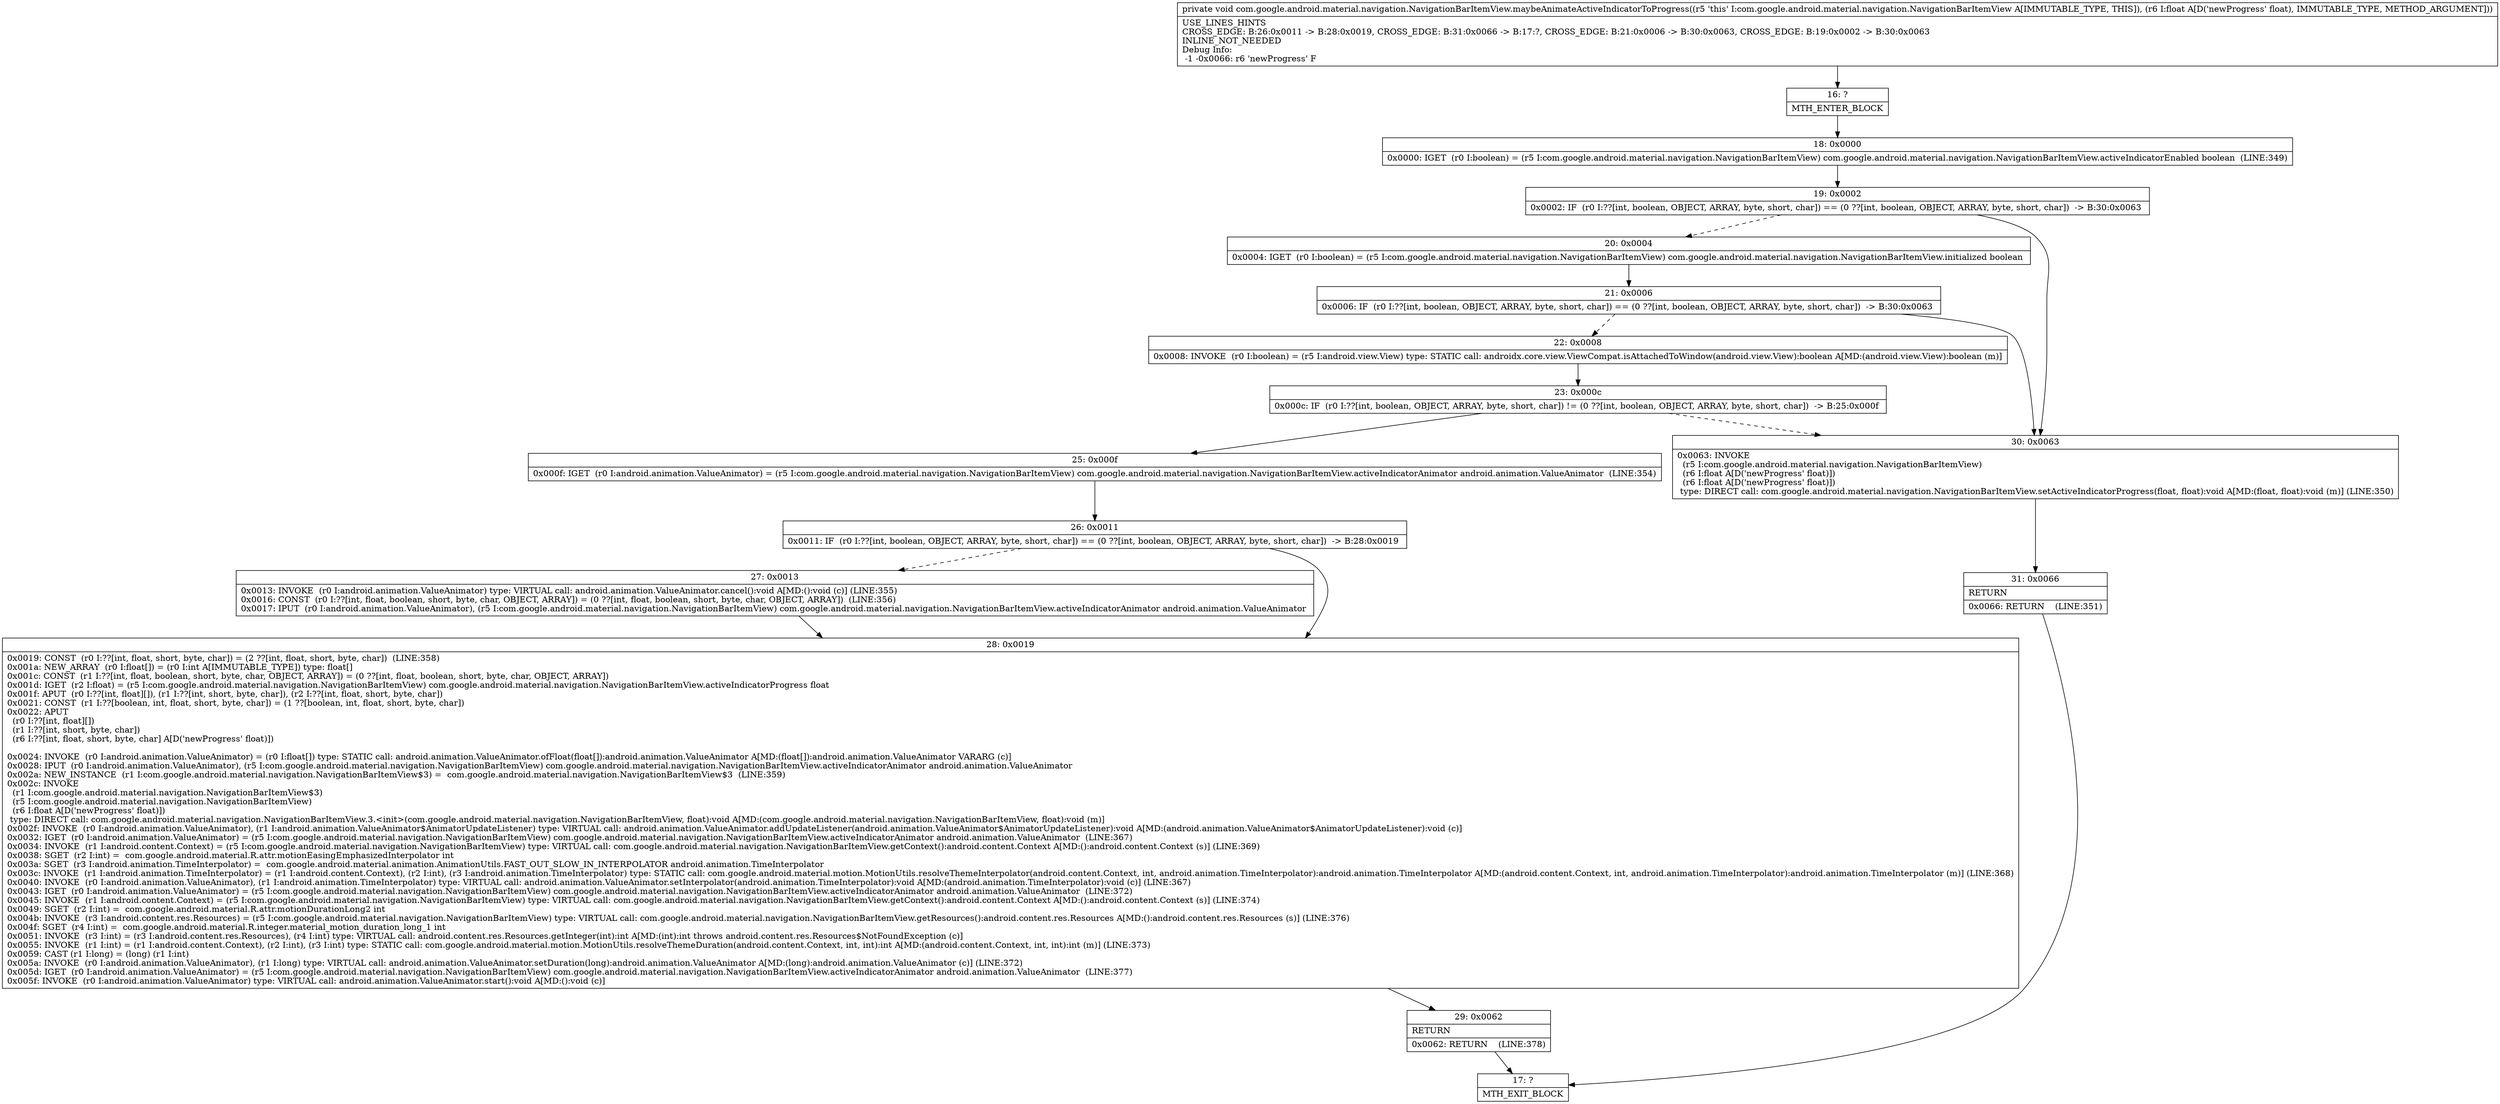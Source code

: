digraph "CFG forcom.google.android.material.navigation.NavigationBarItemView.maybeAnimateActiveIndicatorToProgress(F)V" {
Node_16 [shape=record,label="{16\:\ ?|MTH_ENTER_BLOCK\l}"];
Node_18 [shape=record,label="{18\:\ 0x0000|0x0000: IGET  (r0 I:boolean) = (r5 I:com.google.android.material.navigation.NavigationBarItemView) com.google.android.material.navigation.NavigationBarItemView.activeIndicatorEnabled boolean  (LINE:349)\l}"];
Node_19 [shape=record,label="{19\:\ 0x0002|0x0002: IF  (r0 I:??[int, boolean, OBJECT, ARRAY, byte, short, char]) == (0 ??[int, boolean, OBJECT, ARRAY, byte, short, char])  \-\> B:30:0x0063 \l}"];
Node_20 [shape=record,label="{20\:\ 0x0004|0x0004: IGET  (r0 I:boolean) = (r5 I:com.google.android.material.navigation.NavigationBarItemView) com.google.android.material.navigation.NavigationBarItemView.initialized boolean \l}"];
Node_21 [shape=record,label="{21\:\ 0x0006|0x0006: IF  (r0 I:??[int, boolean, OBJECT, ARRAY, byte, short, char]) == (0 ??[int, boolean, OBJECT, ARRAY, byte, short, char])  \-\> B:30:0x0063 \l}"];
Node_22 [shape=record,label="{22\:\ 0x0008|0x0008: INVOKE  (r0 I:boolean) = (r5 I:android.view.View) type: STATIC call: androidx.core.view.ViewCompat.isAttachedToWindow(android.view.View):boolean A[MD:(android.view.View):boolean (m)]\l}"];
Node_23 [shape=record,label="{23\:\ 0x000c|0x000c: IF  (r0 I:??[int, boolean, OBJECT, ARRAY, byte, short, char]) != (0 ??[int, boolean, OBJECT, ARRAY, byte, short, char])  \-\> B:25:0x000f \l}"];
Node_25 [shape=record,label="{25\:\ 0x000f|0x000f: IGET  (r0 I:android.animation.ValueAnimator) = (r5 I:com.google.android.material.navigation.NavigationBarItemView) com.google.android.material.navigation.NavigationBarItemView.activeIndicatorAnimator android.animation.ValueAnimator  (LINE:354)\l}"];
Node_26 [shape=record,label="{26\:\ 0x0011|0x0011: IF  (r0 I:??[int, boolean, OBJECT, ARRAY, byte, short, char]) == (0 ??[int, boolean, OBJECT, ARRAY, byte, short, char])  \-\> B:28:0x0019 \l}"];
Node_27 [shape=record,label="{27\:\ 0x0013|0x0013: INVOKE  (r0 I:android.animation.ValueAnimator) type: VIRTUAL call: android.animation.ValueAnimator.cancel():void A[MD:():void (c)] (LINE:355)\l0x0016: CONST  (r0 I:??[int, float, boolean, short, byte, char, OBJECT, ARRAY]) = (0 ??[int, float, boolean, short, byte, char, OBJECT, ARRAY])  (LINE:356)\l0x0017: IPUT  (r0 I:android.animation.ValueAnimator), (r5 I:com.google.android.material.navigation.NavigationBarItemView) com.google.android.material.navigation.NavigationBarItemView.activeIndicatorAnimator android.animation.ValueAnimator \l}"];
Node_28 [shape=record,label="{28\:\ 0x0019|0x0019: CONST  (r0 I:??[int, float, short, byte, char]) = (2 ??[int, float, short, byte, char])  (LINE:358)\l0x001a: NEW_ARRAY  (r0 I:float[]) = (r0 I:int A[IMMUTABLE_TYPE]) type: float[] \l0x001c: CONST  (r1 I:??[int, float, boolean, short, byte, char, OBJECT, ARRAY]) = (0 ??[int, float, boolean, short, byte, char, OBJECT, ARRAY]) \l0x001d: IGET  (r2 I:float) = (r5 I:com.google.android.material.navigation.NavigationBarItemView) com.google.android.material.navigation.NavigationBarItemView.activeIndicatorProgress float \l0x001f: APUT  (r0 I:??[int, float][]), (r1 I:??[int, short, byte, char]), (r2 I:??[int, float, short, byte, char]) \l0x0021: CONST  (r1 I:??[boolean, int, float, short, byte, char]) = (1 ??[boolean, int, float, short, byte, char]) \l0x0022: APUT  \l  (r0 I:??[int, float][])\l  (r1 I:??[int, short, byte, char])\l  (r6 I:??[int, float, short, byte, char] A[D('newProgress' float)])\l \l0x0024: INVOKE  (r0 I:android.animation.ValueAnimator) = (r0 I:float[]) type: STATIC call: android.animation.ValueAnimator.ofFloat(float[]):android.animation.ValueAnimator A[MD:(float[]):android.animation.ValueAnimator VARARG (c)]\l0x0028: IPUT  (r0 I:android.animation.ValueAnimator), (r5 I:com.google.android.material.navigation.NavigationBarItemView) com.google.android.material.navigation.NavigationBarItemView.activeIndicatorAnimator android.animation.ValueAnimator \l0x002a: NEW_INSTANCE  (r1 I:com.google.android.material.navigation.NavigationBarItemView$3) =  com.google.android.material.navigation.NavigationBarItemView$3  (LINE:359)\l0x002c: INVOKE  \l  (r1 I:com.google.android.material.navigation.NavigationBarItemView$3)\l  (r5 I:com.google.android.material.navigation.NavigationBarItemView)\l  (r6 I:float A[D('newProgress' float)])\l type: DIRECT call: com.google.android.material.navigation.NavigationBarItemView.3.\<init\>(com.google.android.material.navigation.NavigationBarItemView, float):void A[MD:(com.google.android.material.navigation.NavigationBarItemView, float):void (m)]\l0x002f: INVOKE  (r0 I:android.animation.ValueAnimator), (r1 I:android.animation.ValueAnimator$AnimatorUpdateListener) type: VIRTUAL call: android.animation.ValueAnimator.addUpdateListener(android.animation.ValueAnimator$AnimatorUpdateListener):void A[MD:(android.animation.ValueAnimator$AnimatorUpdateListener):void (c)]\l0x0032: IGET  (r0 I:android.animation.ValueAnimator) = (r5 I:com.google.android.material.navigation.NavigationBarItemView) com.google.android.material.navigation.NavigationBarItemView.activeIndicatorAnimator android.animation.ValueAnimator  (LINE:367)\l0x0034: INVOKE  (r1 I:android.content.Context) = (r5 I:com.google.android.material.navigation.NavigationBarItemView) type: VIRTUAL call: com.google.android.material.navigation.NavigationBarItemView.getContext():android.content.Context A[MD:():android.content.Context (s)] (LINE:369)\l0x0038: SGET  (r2 I:int) =  com.google.android.material.R.attr.motionEasingEmphasizedInterpolator int \l0x003a: SGET  (r3 I:android.animation.TimeInterpolator) =  com.google.android.material.animation.AnimationUtils.FAST_OUT_SLOW_IN_INTERPOLATOR android.animation.TimeInterpolator \l0x003c: INVOKE  (r1 I:android.animation.TimeInterpolator) = (r1 I:android.content.Context), (r2 I:int), (r3 I:android.animation.TimeInterpolator) type: STATIC call: com.google.android.material.motion.MotionUtils.resolveThemeInterpolator(android.content.Context, int, android.animation.TimeInterpolator):android.animation.TimeInterpolator A[MD:(android.content.Context, int, android.animation.TimeInterpolator):android.animation.TimeInterpolator (m)] (LINE:368)\l0x0040: INVOKE  (r0 I:android.animation.ValueAnimator), (r1 I:android.animation.TimeInterpolator) type: VIRTUAL call: android.animation.ValueAnimator.setInterpolator(android.animation.TimeInterpolator):void A[MD:(android.animation.TimeInterpolator):void (c)] (LINE:367)\l0x0043: IGET  (r0 I:android.animation.ValueAnimator) = (r5 I:com.google.android.material.navigation.NavigationBarItemView) com.google.android.material.navigation.NavigationBarItemView.activeIndicatorAnimator android.animation.ValueAnimator  (LINE:372)\l0x0045: INVOKE  (r1 I:android.content.Context) = (r5 I:com.google.android.material.navigation.NavigationBarItemView) type: VIRTUAL call: com.google.android.material.navigation.NavigationBarItemView.getContext():android.content.Context A[MD:():android.content.Context (s)] (LINE:374)\l0x0049: SGET  (r2 I:int) =  com.google.android.material.R.attr.motionDurationLong2 int \l0x004b: INVOKE  (r3 I:android.content.res.Resources) = (r5 I:com.google.android.material.navigation.NavigationBarItemView) type: VIRTUAL call: com.google.android.material.navigation.NavigationBarItemView.getResources():android.content.res.Resources A[MD:():android.content.res.Resources (s)] (LINE:376)\l0x004f: SGET  (r4 I:int) =  com.google.android.material.R.integer.material_motion_duration_long_1 int \l0x0051: INVOKE  (r3 I:int) = (r3 I:android.content.res.Resources), (r4 I:int) type: VIRTUAL call: android.content.res.Resources.getInteger(int):int A[MD:(int):int throws android.content.res.Resources$NotFoundException (c)]\l0x0055: INVOKE  (r1 I:int) = (r1 I:android.content.Context), (r2 I:int), (r3 I:int) type: STATIC call: com.google.android.material.motion.MotionUtils.resolveThemeDuration(android.content.Context, int, int):int A[MD:(android.content.Context, int, int):int (m)] (LINE:373)\l0x0059: CAST (r1 I:long) = (long) (r1 I:int) \l0x005a: INVOKE  (r0 I:android.animation.ValueAnimator), (r1 I:long) type: VIRTUAL call: android.animation.ValueAnimator.setDuration(long):android.animation.ValueAnimator A[MD:(long):android.animation.ValueAnimator (c)] (LINE:372)\l0x005d: IGET  (r0 I:android.animation.ValueAnimator) = (r5 I:com.google.android.material.navigation.NavigationBarItemView) com.google.android.material.navigation.NavigationBarItemView.activeIndicatorAnimator android.animation.ValueAnimator  (LINE:377)\l0x005f: INVOKE  (r0 I:android.animation.ValueAnimator) type: VIRTUAL call: android.animation.ValueAnimator.start():void A[MD:():void (c)]\l}"];
Node_29 [shape=record,label="{29\:\ 0x0062|RETURN\l|0x0062: RETURN    (LINE:378)\l}"];
Node_17 [shape=record,label="{17\:\ ?|MTH_EXIT_BLOCK\l}"];
Node_30 [shape=record,label="{30\:\ 0x0063|0x0063: INVOKE  \l  (r5 I:com.google.android.material.navigation.NavigationBarItemView)\l  (r6 I:float A[D('newProgress' float)])\l  (r6 I:float A[D('newProgress' float)])\l type: DIRECT call: com.google.android.material.navigation.NavigationBarItemView.setActiveIndicatorProgress(float, float):void A[MD:(float, float):void (m)] (LINE:350)\l}"];
Node_31 [shape=record,label="{31\:\ 0x0066|RETURN\l|0x0066: RETURN    (LINE:351)\l}"];
MethodNode[shape=record,label="{private void com.google.android.material.navigation.NavigationBarItemView.maybeAnimateActiveIndicatorToProgress((r5 'this' I:com.google.android.material.navigation.NavigationBarItemView A[IMMUTABLE_TYPE, THIS]), (r6 I:float A[D('newProgress' float), IMMUTABLE_TYPE, METHOD_ARGUMENT]))  | USE_LINES_HINTS\lCROSS_EDGE: B:26:0x0011 \-\> B:28:0x0019, CROSS_EDGE: B:31:0x0066 \-\> B:17:?, CROSS_EDGE: B:21:0x0006 \-\> B:30:0x0063, CROSS_EDGE: B:19:0x0002 \-\> B:30:0x0063\lINLINE_NOT_NEEDED\lDebug Info:\l  \-1 \-0x0066: r6 'newProgress' F\l}"];
MethodNode -> Node_16;Node_16 -> Node_18;
Node_18 -> Node_19;
Node_19 -> Node_20[style=dashed];
Node_19 -> Node_30;
Node_20 -> Node_21;
Node_21 -> Node_22[style=dashed];
Node_21 -> Node_30;
Node_22 -> Node_23;
Node_23 -> Node_25;
Node_23 -> Node_30[style=dashed];
Node_25 -> Node_26;
Node_26 -> Node_27[style=dashed];
Node_26 -> Node_28;
Node_27 -> Node_28;
Node_28 -> Node_29;
Node_29 -> Node_17;
Node_30 -> Node_31;
Node_31 -> Node_17;
}

